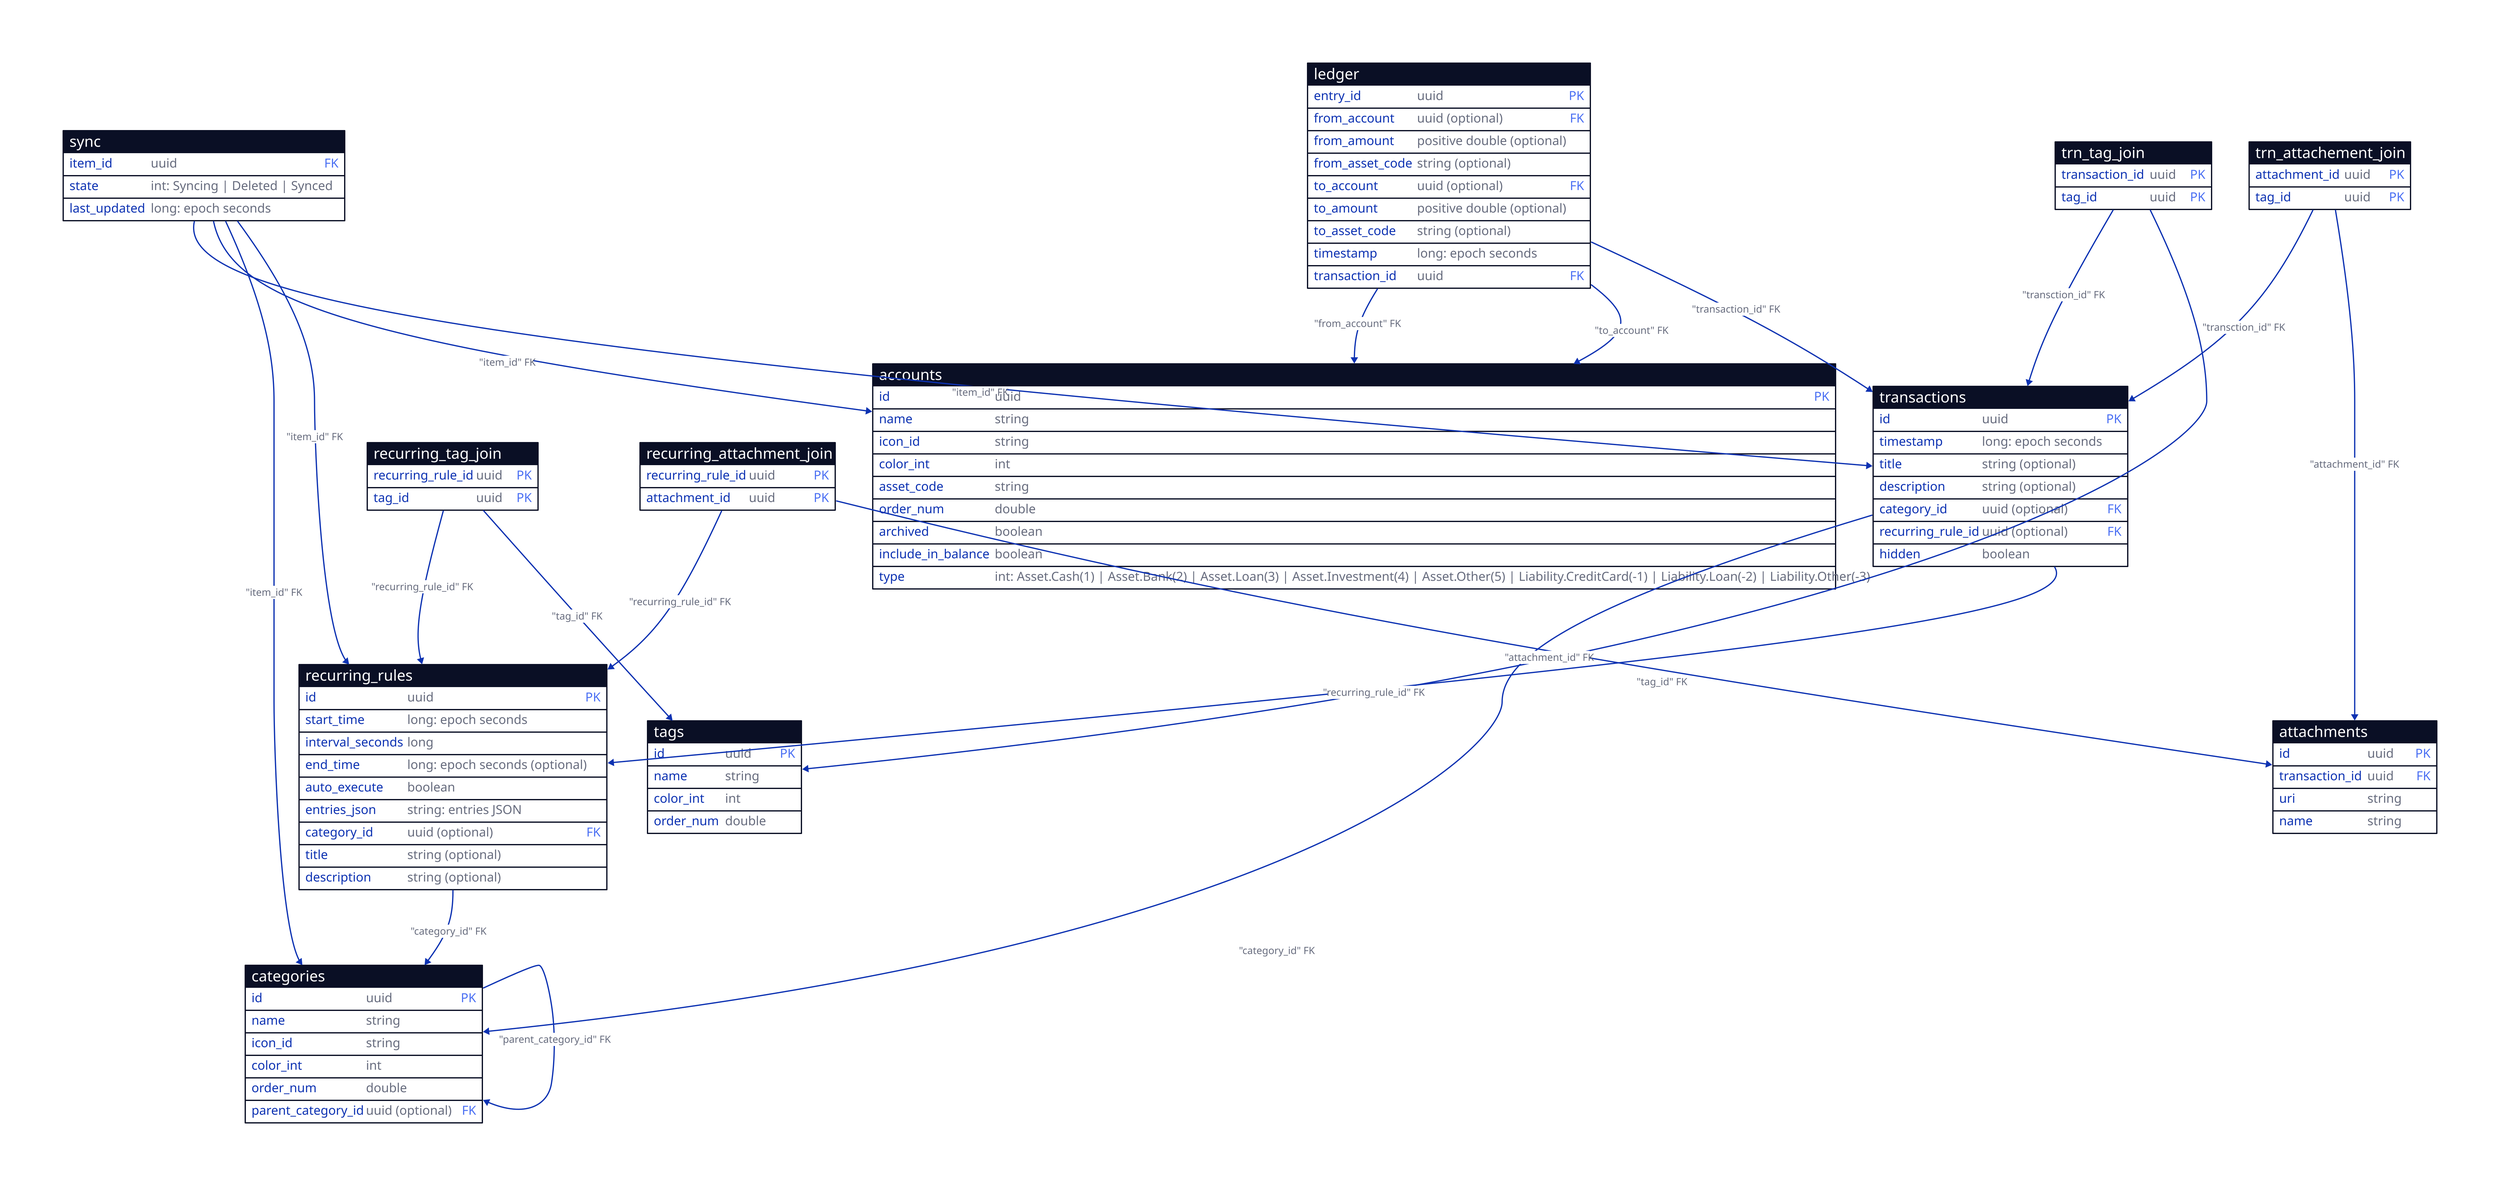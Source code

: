 sync {
    shape: sql_table
    item_id: "uuid" {constraint: foreign_key}
    state: "int: Syncing | Deleted | Synced"
    last_updated: "long: epoch seconds"
}
sync -> transactions: "\"item_id\" FK"
sync -> accounts: "\"item_id\" FK"
sync -> categories: "\"item_id\" FK"
sync -> recurring_rules: "\"item_id\" FK"

accounts {
    shape: sql_table
    id: uuid {constraint: primary_key}
    name: "string"
    icon_id: "string"
    color_int: "int"
    asset_code: "string"
    order_num: "double"
    archived: "boolean"
    include_in_balance: "boolean"
    type: "int: Asset.Cash(1) | Asset.Bank(2) | Asset.Loan(3)\
        | Asset.Investment(4) | Asset.Other(5)\
        | Liability.CreditCard(-1) | Liability.Loan(-2) | Liability.Other(-3)"
}


categories {
    shape: sql_table
    id: uuid {constraint: primary_key}
    name: string
    icon_id: "string"
    color_int: "int"
    order_num: "double"
    parent_category_id: "uuid (optional)" {constraint: foreign_key}
}
categories -> categories: "\"parent_category_id\" FK"


trn_tag_join {
    shape: sql_table
    transaction_id: uuid {constraint: primary_key}
    tag_id: uuid {constraint: primary_key}
}
trn_tag_join -> transactions: "\"transction_id\" FK"
trn_tag_join -> tags: "\"tag_id\" FK"
tags {
    shape: sql_table
    id: uuid {constraint: primary_key}
    name: string
    color_int: "int"
    order_num: "double"
}


trn_attachement_join {
    shape: sql_table
    attachment_id: uuid {constraint: primary_key}
    tag_id: uuid {constraint: primary_key}
}
trn_attachement_join -> transactions: "\"transction_id\" FK"
trn_attachement_join -> attachments: "\"attachment_id\" FK"
attachments {
    shape: sql_table
    id: uuid {constraint: primary_key}
    transaction_id: uuid {constraint: foreign_key}
    uri: "string"
    name: "string"
}

# Recurring
recurring_tag_join {
    shape: sql_table
    recurring_rule_id: uuid {constraint: primary_key}
    tag_id: uuid {constraint: primary_key}
}
recurring_tag_join -> recurring_rules: "\"recurring_rule_id\" FK"
recurring_tag_join -> tags: "\"tag_id\" FK"

recurring_attachment_join {
    shape: sql_table
    recurring_rule_id: uuid {constraint: primary_key}
    attachment_id: uuid {constraint: primary_key}
}
recurring_attachment_join -> recurring_rules: "\"recurring_rule_id\" FK"
recurring_attachment_join -> attachments: "\"attachment_id\" FK"

recurring_rules {
    shape: sql_table
    id: uuid {constraint: primary_key}
    start_time: "long: epoch seconds"
    interval_seconds: "long"
    end_time: "long: epoch seconds (optional)"
    auto_execute: boolean
    entries_json: "string: entries JSON"
    category_id: "uuid (optional)" {constraint: foreign_key}
    title: "string (optional)"   
    description: "string (optional)"   
}
recurring_rules -> categories: "\"category_id\" FK"
# Recurring


# Ledger & transactions
ledger {
    shape: sql_table
    entry_id: "uuid" {constraint: primary_key}
    from_account: "uuid (optional)" {constraint: foreign_key}
    from_amount: "positive double (optional)"
    from_asset_code: "string (optional)"
    to_account: "uuid (optional)" {constraint: foreign_key}
    to_amount: "positive double (optional)"
    to_asset_code: "string (optional)"
    timestamp: "long: epoch seconds"
    transaction_id: "uuid" {constraint: foreign_key}
}
ledger -> accounts: "\"from_account\" FK"
ledger -> accounts: "\"to_account\" FK"
ledger -> transactions: "\"transaction_id\" FK"


transactions {
    shape: sql_table
    id: uuid {constraint: primary_key}
    timestamp: "long: epoch seconds"
    title: "string (optional)"
    description: "string (optional)"
    category_id: "uuid (optional)" {constraint: foreign_key}
    recurring_rule_id: "uuid (optional)" {constraint: foreign_key}
    hidden: "boolean"
}
transactions -> categories: "\"category_id\" FK"
transactions -> recurring_rules: "\"recurring_rule_id\" FK"
# Ledger & transactions
